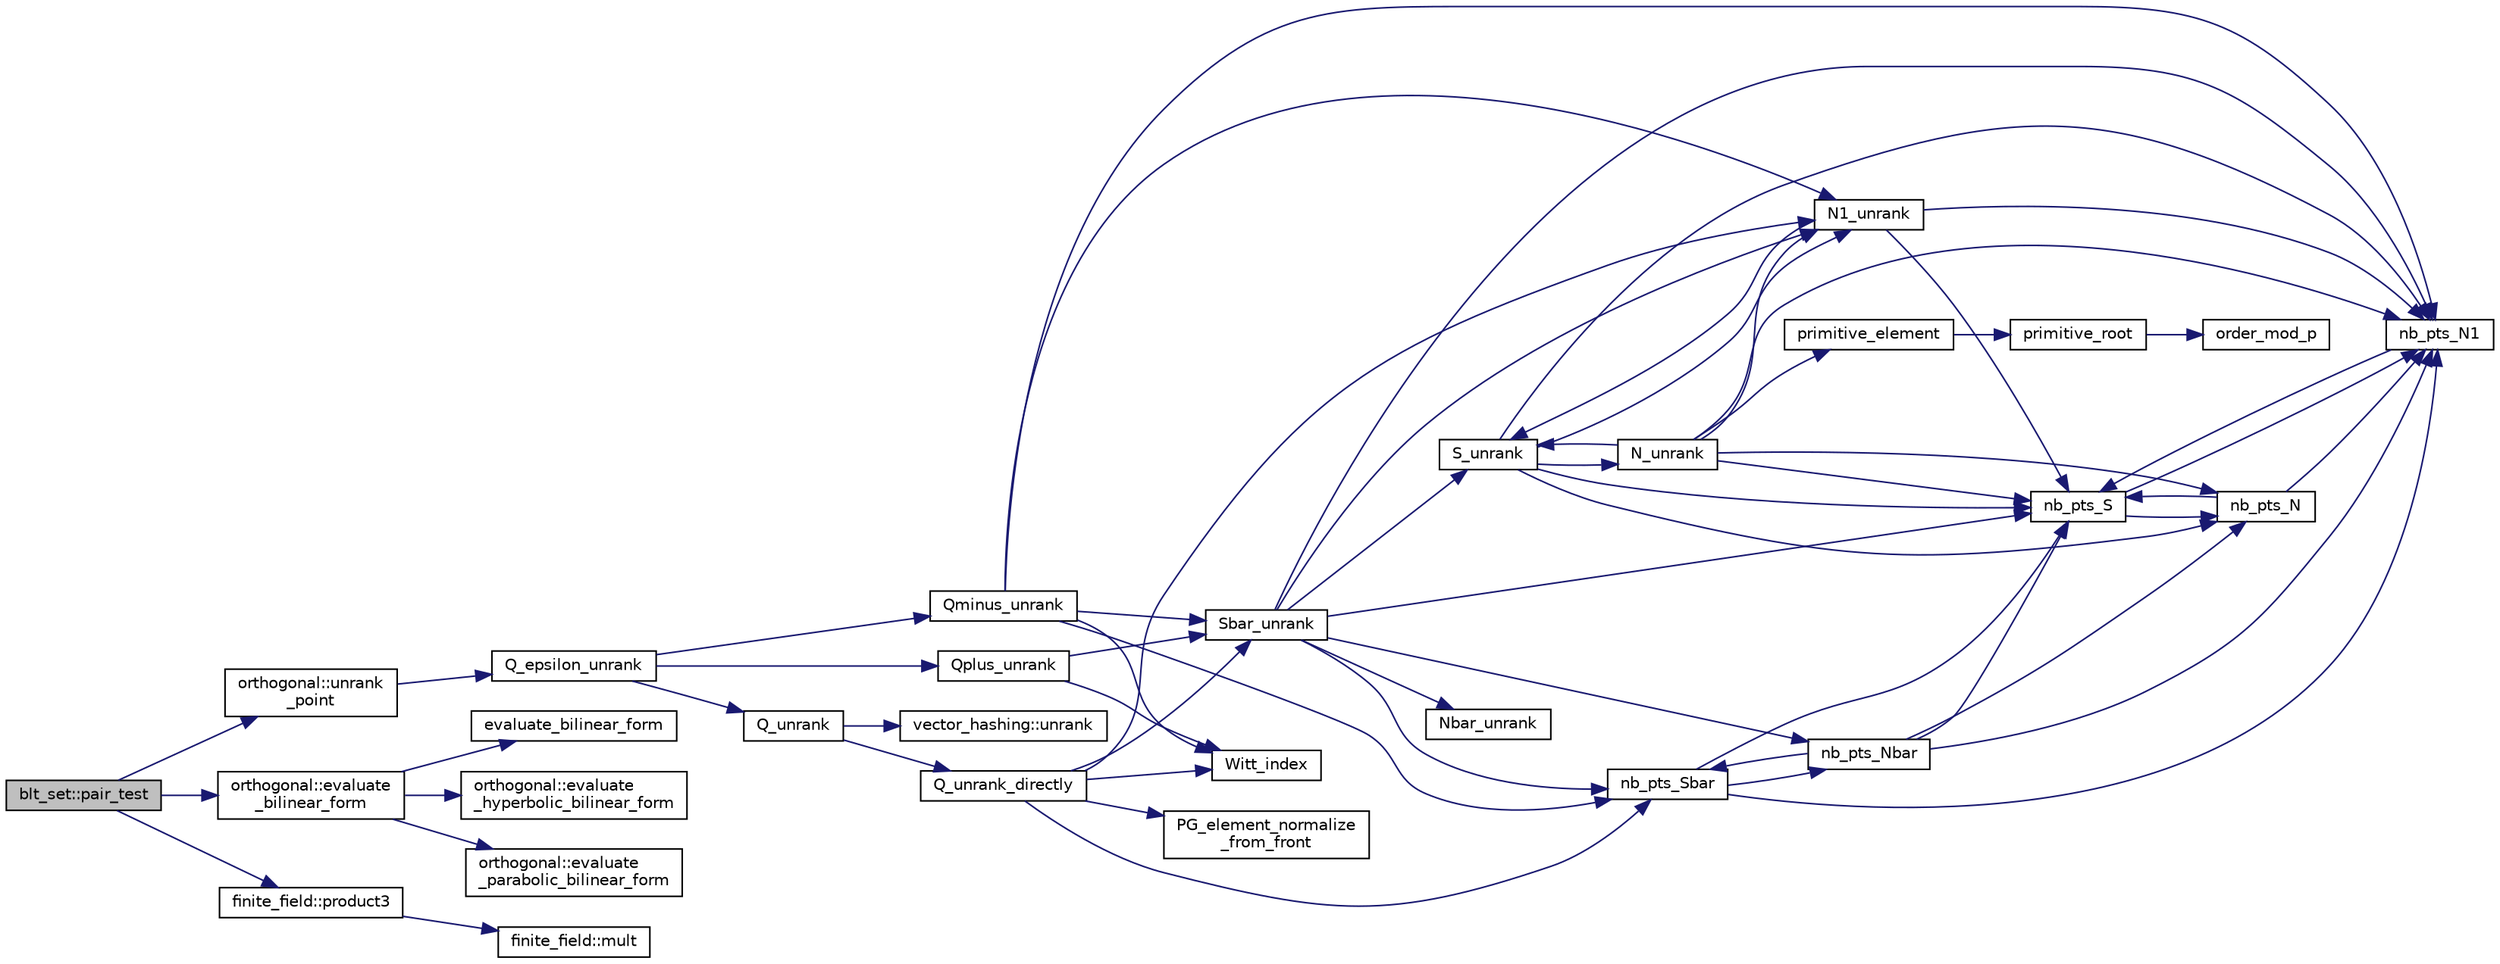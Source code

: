 digraph "blt_set::pair_test"
{
  edge [fontname="Helvetica",fontsize="10",labelfontname="Helvetica",labelfontsize="10"];
  node [fontname="Helvetica",fontsize="10",shape=record];
  rankdir="LR";
  Node2149 [label="blt_set::pair_test",height=0.2,width=0.4,color="black", fillcolor="grey75", style="filled", fontcolor="black"];
  Node2149 -> Node2150 [color="midnightblue",fontsize="10",style="solid",fontname="Helvetica"];
  Node2150 [label="orthogonal::unrank\l_point",height=0.2,width=0.4,color="black", fillcolor="white", style="filled",URL="$d7/daa/classorthogonal.html#ab655117100f7c66c19817b84ac5ac0a0"];
  Node2150 -> Node2151 [color="midnightblue",fontsize="10",style="solid",fontname="Helvetica"];
  Node2151 [label="Q_epsilon_unrank",height=0.2,width=0.4,color="black", fillcolor="white", style="filled",URL="$d4/d67/geometry_8h.html#af162c4d30d4a6528299e37551c353e7b"];
  Node2151 -> Node2152 [color="midnightblue",fontsize="10",style="solid",fontname="Helvetica"];
  Node2152 [label="Q_unrank",height=0.2,width=0.4,color="black", fillcolor="white", style="filled",URL="$db/da0/lib_2foundations_2geometry_2orthogonal__points_8_c.html#a6d02923d5b54ef796934e753e6f5b65b"];
  Node2152 -> Node2153 [color="midnightblue",fontsize="10",style="solid",fontname="Helvetica"];
  Node2153 [label="vector_hashing::unrank",height=0.2,width=0.4,color="black", fillcolor="white", style="filled",URL="$d8/daa/classvector__hashing.html#abbebd3a96a6d27a34b9b49af99e2ed3d"];
  Node2152 -> Node2154 [color="midnightblue",fontsize="10",style="solid",fontname="Helvetica"];
  Node2154 [label="Q_unrank_directly",height=0.2,width=0.4,color="black", fillcolor="white", style="filled",URL="$db/da0/lib_2foundations_2geometry_2orthogonal__points_8_c.html#a105e7e72249e78fcf0785c69099d90ce"];
  Node2154 -> Node2155 [color="midnightblue",fontsize="10",style="solid",fontname="Helvetica"];
  Node2155 [label="Witt_index",height=0.2,width=0.4,color="black", fillcolor="white", style="filled",URL="$db/da0/lib_2foundations_2geometry_2orthogonal__points_8_c.html#ab3483ecb9859a6758f82b5327da50534"];
  Node2154 -> Node2156 [color="midnightblue",fontsize="10",style="solid",fontname="Helvetica"];
  Node2156 [label="nb_pts_Sbar",height=0.2,width=0.4,color="black", fillcolor="white", style="filled",URL="$db/da0/lib_2foundations_2geometry_2orthogonal__points_8_c.html#a986dda26505c9934c771578b084f67cc"];
  Node2156 -> Node2157 [color="midnightblue",fontsize="10",style="solid",fontname="Helvetica"];
  Node2157 [label="nb_pts_S",height=0.2,width=0.4,color="black", fillcolor="white", style="filled",URL="$db/da0/lib_2foundations_2geometry_2orthogonal__points_8_c.html#a9bc3dec6e722644d182738102c3e04f3"];
  Node2157 -> Node2158 [color="midnightblue",fontsize="10",style="solid",fontname="Helvetica"];
  Node2158 [label="nb_pts_N",height=0.2,width=0.4,color="black", fillcolor="white", style="filled",URL="$db/da0/lib_2foundations_2geometry_2orthogonal__points_8_c.html#a93e16898c27b1d1c0a6405a7b0615ba6"];
  Node2158 -> Node2157 [color="midnightblue",fontsize="10",style="solid",fontname="Helvetica"];
  Node2158 -> Node2159 [color="midnightblue",fontsize="10",style="solid",fontname="Helvetica"];
  Node2159 [label="nb_pts_N1",height=0.2,width=0.4,color="black", fillcolor="white", style="filled",URL="$db/da0/lib_2foundations_2geometry_2orthogonal__points_8_c.html#ae0f2e1c76523db67b4ec9629ccc35bc6"];
  Node2159 -> Node2157 [color="midnightblue",fontsize="10",style="solid",fontname="Helvetica"];
  Node2157 -> Node2159 [color="midnightblue",fontsize="10",style="solid",fontname="Helvetica"];
  Node2156 -> Node2160 [color="midnightblue",fontsize="10",style="solid",fontname="Helvetica"];
  Node2160 [label="nb_pts_Nbar",height=0.2,width=0.4,color="black", fillcolor="white", style="filled",URL="$db/da0/lib_2foundations_2geometry_2orthogonal__points_8_c.html#a51b4684a176c6841fd3cd6c34c684c2c"];
  Node2160 -> Node2156 [color="midnightblue",fontsize="10",style="solid",fontname="Helvetica"];
  Node2160 -> Node2158 [color="midnightblue",fontsize="10",style="solid",fontname="Helvetica"];
  Node2160 -> Node2157 [color="midnightblue",fontsize="10",style="solid",fontname="Helvetica"];
  Node2160 -> Node2159 [color="midnightblue",fontsize="10",style="solid",fontname="Helvetica"];
  Node2156 -> Node2159 [color="midnightblue",fontsize="10",style="solid",fontname="Helvetica"];
  Node2154 -> Node2161 [color="midnightblue",fontsize="10",style="solid",fontname="Helvetica"];
  Node2161 [label="Sbar_unrank",height=0.2,width=0.4,color="black", fillcolor="white", style="filled",URL="$db/da0/lib_2foundations_2geometry_2orthogonal__points_8_c.html#a65d9b9ccfff12dd92f4f4e8360701c98"];
  Node2161 -> Node2156 [color="midnightblue",fontsize="10",style="solid",fontname="Helvetica"];
  Node2161 -> Node2157 [color="midnightblue",fontsize="10",style="solid",fontname="Helvetica"];
  Node2161 -> Node2162 [color="midnightblue",fontsize="10",style="solid",fontname="Helvetica"];
  Node2162 [label="S_unrank",height=0.2,width=0.4,color="black", fillcolor="white", style="filled",URL="$db/da0/lib_2foundations_2geometry_2orthogonal__points_8_c.html#a18964a35af25f1b4a85f4eaeb1543d92"];
  Node2162 -> Node2157 [color="midnightblue",fontsize="10",style="solid",fontname="Helvetica"];
  Node2162 -> Node2158 [color="midnightblue",fontsize="10",style="solid",fontname="Helvetica"];
  Node2162 -> Node2159 [color="midnightblue",fontsize="10",style="solid",fontname="Helvetica"];
  Node2162 -> Node2163 [color="midnightblue",fontsize="10",style="solid",fontname="Helvetica"];
  Node2163 [label="N_unrank",height=0.2,width=0.4,color="black", fillcolor="white", style="filled",URL="$db/da0/lib_2foundations_2geometry_2orthogonal__points_8_c.html#ab79724bd19da3bc1b383550113f9d7aa"];
  Node2163 -> Node2157 [color="midnightblue",fontsize="10",style="solid",fontname="Helvetica"];
  Node2163 -> Node2158 [color="midnightblue",fontsize="10",style="solid",fontname="Helvetica"];
  Node2163 -> Node2162 [color="midnightblue",fontsize="10",style="solid",fontname="Helvetica"];
  Node2163 -> Node2159 [color="midnightblue",fontsize="10",style="solid",fontname="Helvetica"];
  Node2163 -> Node2164 [color="midnightblue",fontsize="10",style="solid",fontname="Helvetica"];
  Node2164 [label="N1_unrank",height=0.2,width=0.4,color="black", fillcolor="white", style="filled",URL="$db/da0/lib_2foundations_2geometry_2orthogonal__points_8_c.html#aa9427e27f7f207c1baff3a34cc5d78cf"];
  Node2164 -> Node2157 [color="midnightblue",fontsize="10",style="solid",fontname="Helvetica"];
  Node2164 -> Node2159 [color="midnightblue",fontsize="10",style="solid",fontname="Helvetica"];
  Node2164 -> Node2162 [color="midnightblue",fontsize="10",style="solid",fontname="Helvetica"];
  Node2163 -> Node2165 [color="midnightblue",fontsize="10",style="solid",fontname="Helvetica"];
  Node2165 [label="primitive_element",height=0.2,width=0.4,color="black", fillcolor="white", style="filled",URL="$db/da0/lib_2foundations_2geometry_2orthogonal__points_8_c.html#a97350390ec02c8cd9f54751708e28768"];
  Node2165 -> Node2166 [color="midnightblue",fontsize="10",style="solid",fontname="Helvetica"];
  Node2166 [label="primitive_root",height=0.2,width=0.4,color="black", fillcolor="white", style="filled",URL="$de/dc5/algebra__and__number__theory_8h.html#a0b6f7619d12ff2c4e60b852b820b0972"];
  Node2166 -> Node2167 [color="midnightblue",fontsize="10",style="solid",fontname="Helvetica"];
  Node2167 [label="order_mod_p",height=0.2,width=0.4,color="black", fillcolor="white", style="filled",URL="$df/dda/number__theory_8_c.html#aa38aa7e68ab81726a4462995135456b2"];
  Node2162 -> Node2164 [color="midnightblue",fontsize="10",style="solid",fontname="Helvetica"];
  Node2161 -> Node2160 [color="midnightblue",fontsize="10",style="solid",fontname="Helvetica"];
  Node2161 -> Node2159 [color="midnightblue",fontsize="10",style="solid",fontname="Helvetica"];
  Node2161 -> Node2168 [color="midnightblue",fontsize="10",style="solid",fontname="Helvetica"];
  Node2168 [label="Nbar_unrank",height=0.2,width=0.4,color="black", fillcolor="white", style="filled",URL="$db/da0/lib_2foundations_2geometry_2orthogonal__points_8_c.html#ad641d8fb061c898a2c18266e263fb278"];
  Node2161 -> Node2164 [color="midnightblue",fontsize="10",style="solid",fontname="Helvetica"];
  Node2154 -> Node2169 [color="midnightblue",fontsize="10",style="solid",fontname="Helvetica"];
  Node2169 [label="PG_element_normalize\l_from_front",height=0.2,width=0.4,color="black", fillcolor="white", style="filled",URL="$d4/d67/geometry_8h.html#af675caf5f9975573455c8d93cb56bf95"];
  Node2154 -> Node2164 [color="midnightblue",fontsize="10",style="solid",fontname="Helvetica"];
  Node2151 -> Node2170 [color="midnightblue",fontsize="10",style="solid",fontname="Helvetica"];
  Node2170 [label="Qplus_unrank",height=0.2,width=0.4,color="black", fillcolor="white", style="filled",URL="$db/da0/lib_2foundations_2geometry_2orthogonal__points_8_c.html#ad50512edd586919700e033744b4a03c8"];
  Node2170 -> Node2155 [color="midnightblue",fontsize="10",style="solid",fontname="Helvetica"];
  Node2170 -> Node2161 [color="midnightblue",fontsize="10",style="solid",fontname="Helvetica"];
  Node2151 -> Node2171 [color="midnightblue",fontsize="10",style="solid",fontname="Helvetica"];
  Node2171 [label="Qminus_unrank",height=0.2,width=0.4,color="black", fillcolor="white", style="filled",URL="$db/da0/lib_2foundations_2geometry_2orthogonal__points_8_c.html#ac2dd18f435ab479095b836a483c12c7d"];
  Node2171 -> Node2155 [color="midnightblue",fontsize="10",style="solid",fontname="Helvetica"];
  Node2171 -> Node2156 [color="midnightblue",fontsize="10",style="solid",fontname="Helvetica"];
  Node2171 -> Node2161 [color="midnightblue",fontsize="10",style="solid",fontname="Helvetica"];
  Node2171 -> Node2159 [color="midnightblue",fontsize="10",style="solid",fontname="Helvetica"];
  Node2171 -> Node2164 [color="midnightblue",fontsize="10",style="solid",fontname="Helvetica"];
  Node2149 -> Node2172 [color="midnightblue",fontsize="10",style="solid",fontname="Helvetica"];
  Node2172 [label="orthogonal::evaluate\l_bilinear_form",height=0.2,width=0.4,color="black", fillcolor="white", style="filled",URL="$d7/daa/classorthogonal.html#a1cb22ce04ab60e22852f610ec3fe5c98"];
  Node2172 -> Node2173 [color="midnightblue",fontsize="10",style="solid",fontname="Helvetica"];
  Node2173 [label="orthogonal::evaluate\l_hyperbolic_bilinear_form",height=0.2,width=0.4,color="black", fillcolor="white", style="filled",URL="$d7/daa/classorthogonal.html#a839dc01b1c59a23b054ccf70c00cc9c9"];
  Node2172 -> Node2174 [color="midnightblue",fontsize="10",style="solid",fontname="Helvetica"];
  Node2174 [label="orthogonal::evaluate\l_parabolic_bilinear_form",height=0.2,width=0.4,color="black", fillcolor="white", style="filled",URL="$d7/daa/classorthogonal.html#a8ee79da4c853cd384a0028cbebbbe0ee"];
  Node2172 -> Node2175 [color="midnightblue",fontsize="10",style="solid",fontname="Helvetica"];
  Node2175 [label="evaluate_bilinear_form",height=0.2,width=0.4,color="black", fillcolor="white", style="filled",URL="$d4/d67/geometry_8h.html#ab6f6bfa144b4d2700e3ed27497d83d5f"];
  Node2149 -> Node2176 [color="midnightblue",fontsize="10",style="solid",fontname="Helvetica"];
  Node2176 [label="finite_field::product3",height=0.2,width=0.4,color="black", fillcolor="white", style="filled",URL="$df/d5a/classfinite__field.html#ada2d8411665cb720cf2bf78ba41a2f1d"];
  Node2176 -> Node2177 [color="midnightblue",fontsize="10",style="solid",fontname="Helvetica"];
  Node2177 [label="finite_field::mult",height=0.2,width=0.4,color="black", fillcolor="white", style="filled",URL="$df/d5a/classfinite__field.html#a24fb5917aa6d4d656fd855b7f44a13b0"];
}
